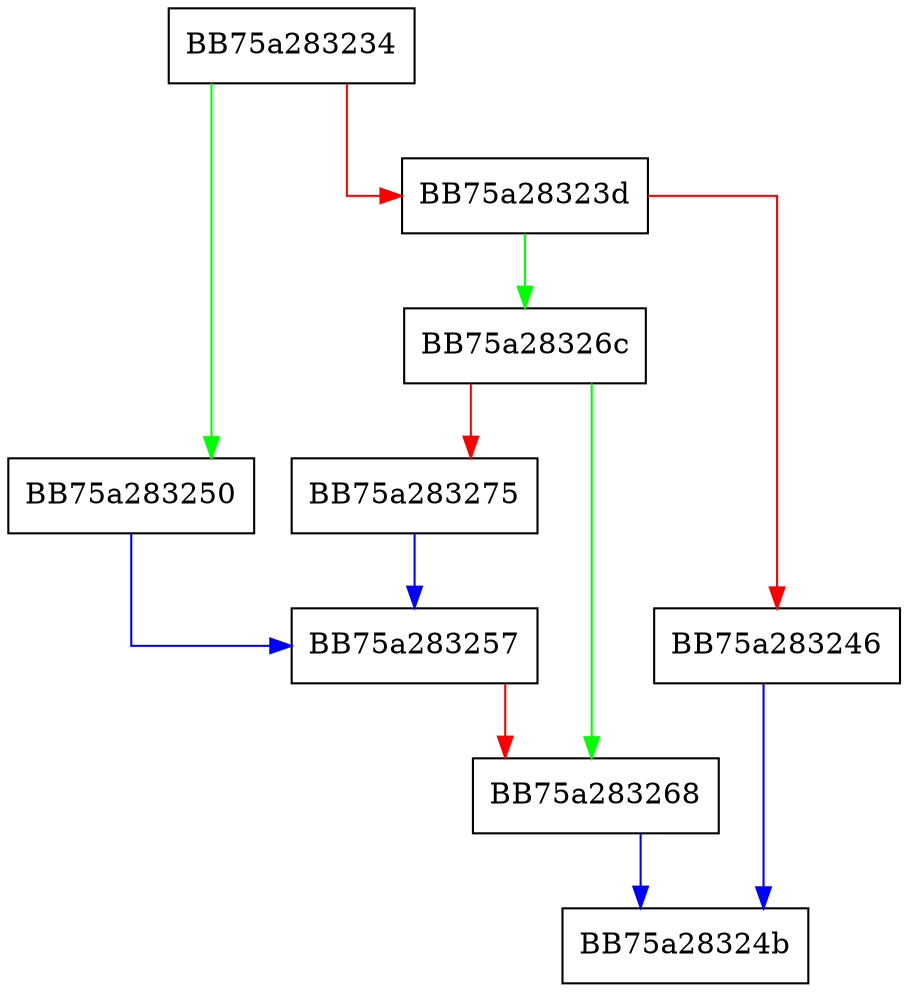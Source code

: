 digraph sqlite3SafetyCheckOk {
  node [shape="box"];
  graph [splines=ortho];
  BB75a283234 -> BB75a283250 [color="green"];
  BB75a283234 -> BB75a28323d [color="red"];
  BB75a28323d -> BB75a28326c [color="green"];
  BB75a28323d -> BB75a283246 [color="red"];
  BB75a283246 -> BB75a28324b [color="blue"];
  BB75a283250 -> BB75a283257 [color="blue"];
  BB75a283257 -> BB75a283268 [color="red"];
  BB75a283268 -> BB75a28324b [color="blue"];
  BB75a28326c -> BB75a283268 [color="green"];
  BB75a28326c -> BB75a283275 [color="red"];
  BB75a283275 -> BB75a283257 [color="blue"];
}